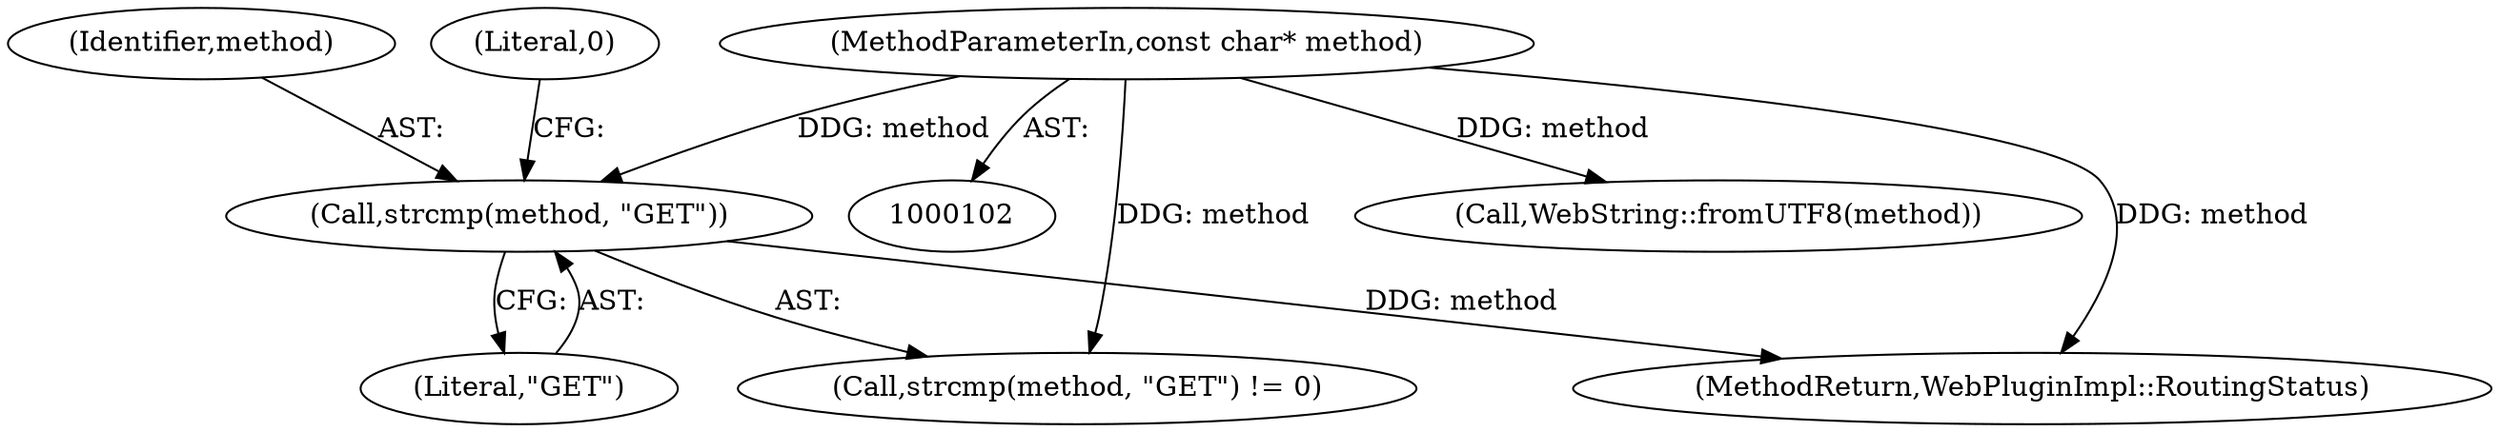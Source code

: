 digraph "0_Chrome_ea3d1d84be3d6f97bf50e76511c9e26af6895533_42@API" {
"1000161" [label="(Call,strcmp(method, \"GET\"))"];
"1000105" [label="(MethodParameterIn,const char* method)"];
"1000163" [label="(Literal,\"GET\")"];
"1000161" [label="(Call,strcmp(method, \"GET\"))"];
"1000164" [label="(Literal,0)"];
"1000160" [label="(Call,strcmp(method, \"GET\") != 0)"];
"1000105" [label="(MethodParameterIn,const char* method)"];
"1000162" [label="(Identifier,method)"];
"1000181" [label="(Call,WebString::fromUTF8(method))"];
"1000210" [label="(MethodReturn,WebPluginImpl::RoutingStatus)"];
"1000161" -> "1000160"  [label="AST: "];
"1000161" -> "1000163"  [label="CFG: "];
"1000162" -> "1000161"  [label="AST: "];
"1000163" -> "1000161"  [label="AST: "];
"1000164" -> "1000161"  [label="CFG: "];
"1000161" -> "1000210"  [label="DDG: method"];
"1000105" -> "1000161"  [label="DDG: method"];
"1000105" -> "1000102"  [label="AST: "];
"1000105" -> "1000210"  [label="DDG: method"];
"1000105" -> "1000160"  [label="DDG: method"];
"1000105" -> "1000181"  [label="DDG: method"];
}
